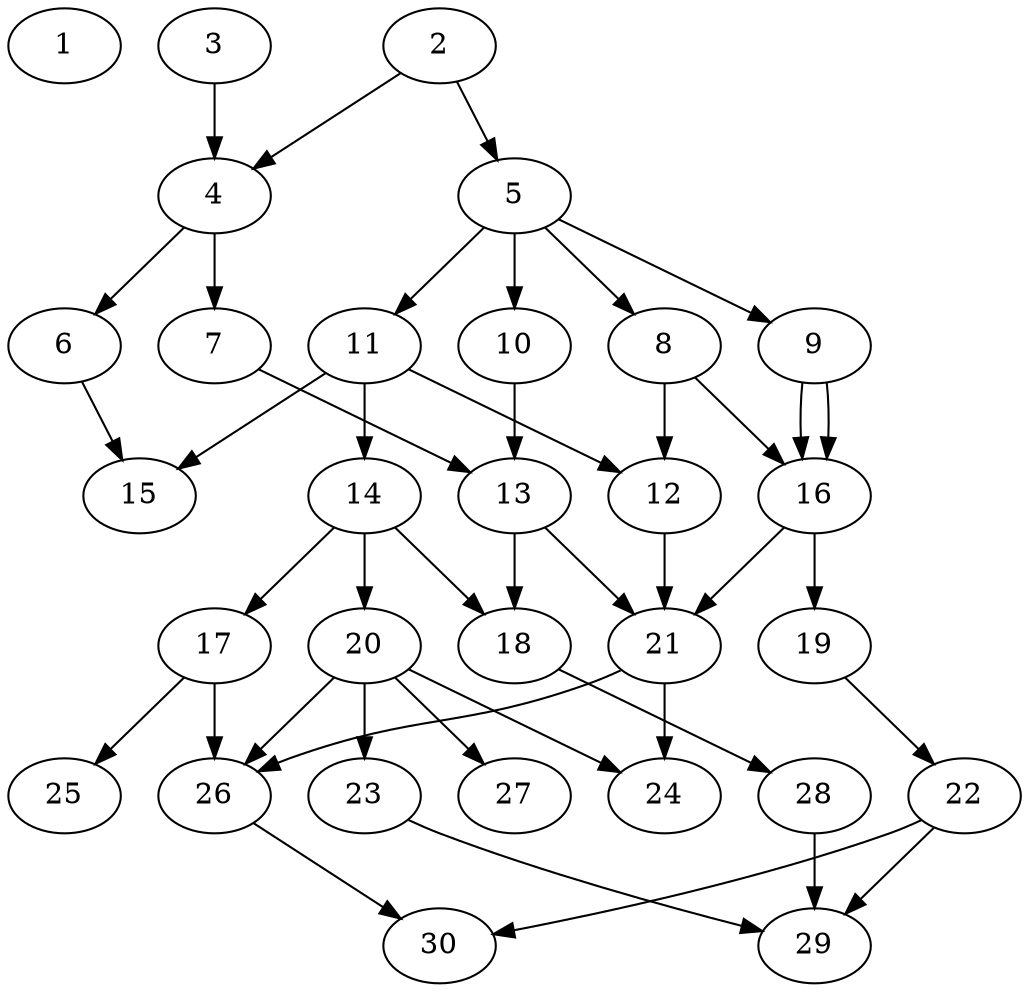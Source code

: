 // DAG automatically generated by daggen at Fri Jul 29 10:40:30 2022
// daggen.exe --dot -n 30 --ccr 0.5 --fat 0.5 --regular 0.5 --density 0.5 -o data\30/random_30_1.gv 
digraph G {
  1 [compute_size="149192441856", trans_size="39482", result_size="0", ram="38066672",alpha="0.01"]
  2 [compute_size="267321410761", trans_size="500152", result_size="1024", ram="51944096",alpha="0.03"]
  2 -> 4 [size ="1024"]
  2 -> 5 [size ="1024"]
  3 [compute_size="38373709824", trans_size="1037867", result_size="54272", ram="15005216",alpha="0.15"]
  3 -> 4 [size ="54272"]
  4 [compute_size="8589934592", trans_size="332732", result_size="70656", ram="36462080",alpha="0.20"]
  4 -> 6 [size ="70656"]
  4 -> 7 [size ="70656"]
  5 [compute_size="4299614208", trans_size="1033167", result_size="29696", ram="36208640",alpha="0.08"]
  5 -> 8 [size ="29696"]
  5 -> 9 [size ="29696"]
  5 -> 10 [size ="29696"]
  5 -> 11 [size ="29696"]
  6 [compute_size="136019575865", trans_size="854014", result_size="1024", ram="16378544",alpha="0.13"]
  6 -> 15 [size ="1024"]
  7 [compute_size="205134495744", trans_size="3102", result_size="74752", ram="28976096",alpha="0.20"]
  7 -> 13 [size ="74752"]
  8 [compute_size="1888413696", trans_size="68414", result_size="29696", ram="19511696",alpha="0.02"]
  8 -> 12 [size ="29696"]
  8 -> 16 [size ="29696"]
  9 [compute_size="368293445632", trans_size="492927", result_size="9216", ram="50312576",alpha="0.16"]
  9 -> 16 [size ="9216"]
  9 -> 16 [size ="9216"]
  10 [compute_size="2455345152", trans_size="116751", result_size="29696", ram="12318752",alpha="0.05"]
  10 -> 13 [size ="29696"]
  11 [compute_size="30195265536", trans_size="390915", result_size="54272", ram="17748704",alpha="0.01"]
  11 -> 12 [size ="54272"]
  11 -> 14 [size ="54272"]
  11 -> 15 [size ="54272"]
  12 [compute_size="2586691584", trans_size="135037", result_size="29696", ram="33634640",alpha="0.09"]
  12 -> 21 [size ="29696"]
  13 [compute_size="251343675034", trans_size="151149", result_size="1024", ram="43666112",alpha="0.14"]
  13 -> 18 [size ="1024"]
  13 -> 21 [size ="1024"]
  14 [compute_size="411566080", trans_size="760857", result_size="70656", ram="50358512",alpha="0.13"]
  14 -> 17 [size ="70656"]
  14 -> 18 [size ="70656"]
  14 -> 20 [size ="70656"]
  15 [compute_size="45849346048", trans_size="663480", result_size="0", ram="31694240",alpha="0.06"]
  16 [compute_size="19072286720", trans_size="940618", result_size="91136", ram="23259440",alpha="0.01"]
  16 -> 19 [size ="91136"]
  16 -> 21 [size ="91136"]
  17 [compute_size="8589934592", trans_size="970572", result_size="70656", ram="22592576",alpha="0.06"]
  17 -> 25 [size ="70656"]
  17 -> 26 [size ="70656"]
  18 [compute_size="11456086016", trans_size="688800", result_size="91136", ram="22392992",alpha="0.17"]
  18 -> 28 [size ="91136"]
  19 [compute_size="42505011200", trans_size="315820", result_size="1024", ram="51997952",alpha="0.02"]
  19 -> 22 [size ="1024"]
  20 [compute_size="53391769600", trans_size="927510", result_size="1024", ram="49808864",alpha="0.13"]
  20 -> 23 [size ="1024"]
  20 -> 24 [size ="1024"]
  20 -> 26 [size ="1024"]
  20 -> 27 [size ="1024"]
  21 [compute_size="368293445632", trans_size="103836", result_size="9216", ram="21252512",alpha="0.08"]
  21 -> 24 [size ="9216"]
  21 -> 26 [size ="9216"]
  22 [compute_size="68719476736", trans_size="438932", result_size="74752", ram="31892240",alpha="0.16"]
  22 -> 29 [size ="74752"]
  22 -> 30 [size ="74752"]
  23 [compute_size="3712358400", trans_size="829238", result_size="1024", ram="4656944",alpha="0.15"]
  23 -> 29 [size ="1024"]
  24 [compute_size="134217728000", trans_size="963251", result_size="0", ram="2369648",alpha="0.03"]
  25 [compute_size="28991029248", trans_size="31043", result_size="0", ram="41017664",alpha="0.19"]
  26 [compute_size="7331151872", trans_size="570643", result_size="70656", ram="4013840",alpha="0.02"]
  26 -> 30 [size ="70656"]
  27 [compute_size="19624755200", trans_size="994197", result_size="0", ram="40472768",alpha="0.20"]
  28 [compute_size="4427735040", trans_size="1005578", result_size="29696", ram="41526128",alpha="0.04"]
  28 -> 29 [size ="29696"]
  29 [compute_size="217344988430", trans_size="543438", result_size="0", ram="48240704",alpha="0.13"]
  30 [compute_size="17891459072", trans_size="751970", result_size="0", ram="28860464",alpha="0.06"]
}
